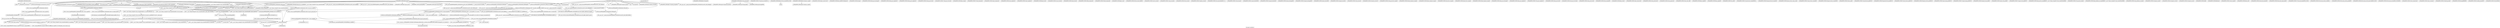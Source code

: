 digraph "Call graph: fix_deform.ll" {
	label="Call graph: fix_deform.ll";

	Node0x55eb6cff1480 [shape=record,label="{_ZN9LAMMPS_NS9FixDeformC2EPNS_6LAMMPSEiPPc}"];
	Node0x55eb6cff1480 -> Node0x55eb6cfaf610;
	Node0x55eb6cff1480 -> Node0x55eb6cec0540;
	Node0x55eb6cff1480 -> Node0x55eb6cf77fa0;
	Node0x55eb6cff1480 -> Node0x55eb6ce97ab0;
	Node0x55eb6cff1480 -> Node0x55eb6ce8b6c0;
	Node0x55eb6cff1480 -> Node0x55eb6ce8ef50;
	Node0x55eb6cff1480 -> Node0x55eb6d07ab10;
	Node0x55eb6cff1480 -> Node0x55eb6d066220;
	Node0x55eb6cff1480 -> Node0x55eb6d04f4e0;
	Node0x55eb6cff1480 -> Node0x55eb6cff2d60;
	Node0x55eb6cff1480 -> Node0x55eb6cffca30;
	Node0x55eb6cff1480 -> Node0x55eb6cef4bb0;
	Node0x55eb6cff1480 -> Node0x55eb6d00ab60;
	Node0x55eb6cff1480 -> Node0x55eb6d07b720;
	Node0x55eb6cff1480 -> Node0x55eb6cf00810;
	Node0x55eb6cff1480 -> Node0x55eb6cf31d10;
	Node0x55eb6cff1480 -> Node0x55eb6cf41eb0;
	Node0x55eb6cff1480 -> Node0x55eb6d0c7560;
	Node0x55eb6cff1480 -> Node0x55eb6cf6fea0;
	Node0x55eb6cff1480 -> Node0x55eb6cef9870;
	Node0x55eb6cff1480 -> Node0x55eb6cfd30e0;
	Node0x55eb6cfaf610 [shape=record,label="{_ZN9LAMMPS_NS3FixC2EPNS_6LAMMPSEiPPc}"];
	Node0x55eb6cecd290 [shape=record,label="{sqrt}"];
	Node0x55eb6cecebc0 [shape=record,label="{llvm.fabs.f64}"];
	Node0x55eb6cecf450 [shape=record,label="{_ZN9LAMMPS_NS6Modify15addstep_computeEl}"];
	Node0x55eb6ced0d90 [shape=record,label="{_ZNSt6vectorIPN9LAMMPS_NS3FixESaIS2_EE5beginEv}"];
	Node0x55eb6ced0d90 -> Node0x55eb6ced7160;
	Node0x55eb6cec0540 [shape=record,label="{_ZNSt6vectorIPN9LAMMPS_NS3FixESaIS2_EEC2Ev}"];
	Node0x55eb6cec0540 -> Node0x55eb6ce8f0f0;
	Node0x55eb6d07ab10 [shape=record,label="{_ZN9LAMMPS_NS5Error3allERKNSt7__cxx1112basic_stringIcSt11char_traitsIcESaIcEEEiS8_}"];
	Node0x55eb6cf77fa0 [shape=record,label="{_ZNSaIcEC1Ev}"];
	Node0x55eb6ce97ab0 [shape=record,label="{_ZNSt7__cxx1112basic_stringIcSt11char_traitsIcESaIcEEC2IS3_EEPKcRKS3_}"];
	Node0x55eb6ce97ab0 -> Node0x55eb6d0bfd00;
	Node0x55eb6ce97ab0 -> Node0x55eb6ce8ccd0;
	Node0x55eb6ce97ab0 -> Node0x55eb6d0e8c60;
	Node0x55eb6ce97ab0 -> Node0x55eb6ce8c270;
	Node0x55eb6ce97ab0 -> Node0x55eb6ce8ada0;
	Node0x55eb6ce8b4c0 [shape=record,label="{__gxx_personality_v0}"];
	Node0x55eb6d066220 [shape=record,label="{_ZNSt7__cxx1112basic_stringIcSt11char_traitsIcESaIcEED1Ev}"];
	Node0x55eb6d04f4e0 [shape=record,label="{_ZNSaIcED1Ev}"];
	Node0x55eb6cef4bb0 [shape=record,label="{_ZN9LAMMPS_NS5utils8inumericEPKciS2_bPNS_6LAMMPSE}"];
	Node0x55eb6cfd30e0 [shape=record,label="{_Znam}"];
	Node0x55eb6cef9870 [shape=record,label="{llvm.memset.p0.i64}"];
	Node0x55eb6d0c7560 [shape=record,label="{strcmp}"];
	Node0x55eb6cf6fea0 [shape=record,label="{_ZN9LAMMPS_NS5utils7numericEPKciS2_bPNS_6LAMMPSE}"];
	Node0x55eb6cf41eb0 [shape=record,label="{strstr}"];
	Node0x55eb6cf31d10 [shape=record,label="{_ZdaPv}"];
	Node0x55eb6cf00810 [shape=record,label="{_ZN9LAMMPS_NS5utils6strdupERKNSt7__cxx1112basic_stringIcSt11char_traitsIcESaIcEEE}"];
	Node0x55eb6d07b720 [shape=record,label="{_ZN9LAMMPS_NS9FixDeform7optionsEiPPc}"];
	Node0x55eb6d07b720 -> Node0x55eb6cf77fa0;
	Node0x55eb6d07b720 -> Node0x55eb6ce97ab0;
	Node0x55eb6d07b720 -> Node0x55eb6d04f4e0;
	Node0x55eb6d07b720 -> Node0x55eb6d066220;
	Node0x55eb6d07b720 -> Node0x55eb6d07ab10;
	Node0x55eb6d07b720 -> Node0x55eb6cf27790;
	Node0x55eb6d07b720 -> Node0x55eb6d0c7560;
	Node0x55eb6d00ab60 [shape=record,label="{_Znwm}"];
	Node0x55eb6cffca30 [shape=record,label="{_ZN9LAMMPS_NS9IrregularC1EPNS_6LAMMPSE}"];
	Node0x55eb6cff2d60 [shape=record,label="{_ZdlPv}"];
	Node0x55eb6ce8ef50 [shape=record,label="{_ZNSt6vectorIPN9LAMMPS_NS3FixESaIS2_EED2Ev}"];
	Node0x55eb6ce8ef50 -> Node0x55eb6cf751f0;
	Node0x55eb6ce8ef50 -> Node0x55eb6cef97e0;
	Node0x55eb6ce8ef50 -> Node0x55eb6cf4e2b0;
	Node0x55eb6ce8ef50 -> Node0x55eb6cf2a520;
	Node0x55eb6ce8b6c0 [shape=record,label="{_ZN9LAMMPS_NS3FixD2Ev}"];
	Node0x55eb6d0fe000 [shape=record,label="{_ZN9LAMMPS_NS9FixDeformD2Ev}"];
	Node0x55eb6d0fe000 -> Node0x55eb6cf31d10;
	Node0x55eb6d0fe000 -> Node0x55eb6ce8b6c0;
	Node0x55eb6d0fe000 -> Node0x55eb6ce8ef50;
	Node0x55eb6cf2a5b0 [shape=record,label="{_ZN9LAMMPS_NS9FixDeformD0Ev}"];
	Node0x55eb6cf2a5b0 -> Node0x55eb6cff2d60;
	Node0x55eb6d0cb180 [shape=record,label="{_ZN9LAMMPS_NS9FixDeform7setmaskEv}"];
	Node0x55eb6ce8c400 [shape=record,label="{_ZN9LAMMPS_NS9FixDeform4initEv}"];
	Node0x55eb6ce8c400 -> Node0x55eb6cf77fa0;
	Node0x55eb6ce8c400 -> Node0x55eb6ce97ab0;
	Node0x55eb6ce8c400 -> Node0x55eb6ce8c320;
	Node0x55eb6ce8c400 -> Node0x55eb6ce8f060;
	Node0x55eb6ce8c400 -> Node0x55eb6ce8ef50;
	Node0x55eb6ce8c400 -> Node0x55eb6d066220;
	Node0x55eb6ce8c400 -> Node0x55eb6d04f4e0;
	Node0x55eb6ce8c400 -> Node0x55eb6ceb36f0;
	Node0x55eb6ce8c400 -> Node0x55eb6ceb19b0;
	Node0x55eb6ce8c400 -> Node0x55eb6ceb1120;
	Node0x55eb6ce8c400 -> Node0x55eb6ceafb10;
	Node0x55eb6ce8c400 -> Node0x55eb6d07ab10;
	Node0x55eb6ce8c400 -> Node0x55eb6cead570;
	Node0x55eb6ce8c400 -> Node0x55eb6ceacce0;
	Node0x55eb6ce8c400 -> Node0x55eb6cea4a80;
	Node0x55eb6ce8c400 -> Node0x55eb6ceeb730;
	Node0x55eb6ce8c400 -> Node0x55eb6cf22950;
	Node0x55eb6ce8c400 -> Node0x55eb6ceb25f0;
	Node0x55eb6ce8c400 -> Node0x55eb6ce8dea0;
	Node0x55eb6ce8c400 -> Node0x55eb6ceb5660;
	Node0x55eb6ce8c400 -> Node0x55eb6cf7b5d0;
	Node0x55eb6ce8c320 [shape=record,label="{_ZNK9LAMMPS_NS6Modify16get_fix_by_styleERKNSt7__cxx1112basic_stringIcSt11char_traitsIcESaIcEEE}"];
	Node0x55eb6ce8f060 [shape=record,label="{_ZNKSt6vectorIPN9LAMMPS_NS3FixESaIS2_EE4sizeEv}"];
	Node0x55eb6ce8dea0 [shape=record,label="{_ZN9LAMMPS_NS8Variable4findEPKc}"];
	Node0x55eb6cf7b5d0 [shape=record,label="{_ZN9LAMMPS_NS8Variable10equalstyleEi}"];
	Node0x55eb6cf22950 [shape=record,label="{llvm.fmuladd.f64}"];
	Node0x55eb6ceb5660 [shape=record,label="{exp}"];
	Node0x55eb6ceb25f0 [shape=record,label="{sin}"];
	Node0x55eb6ceeb730 [shape=record,label="{_ZNSt6vectorIPN9LAMMPS_NS3FixESaIS2_EE5clearEv}"];
	Node0x55eb6ceeb730 -> Node0x55eb6ceb8230;
	Node0x55eb6cea4a80 [shape=record,label="{_ZN9LAMMPS_NS6Modify12get_fix_listEv}"];
	Node0x55eb6ceacce0 [shape=record,label="{_ZNKSt6vectorIPN9LAMMPS_NS3FixESaIS2_EE5beginEv}"];
	Node0x55eb6ceacce0 -> Node0x55eb6ceb9de0;
	Node0x55eb6cead570 [shape=record,label="{_ZNKSt6vectorIPN9LAMMPS_NS3FixESaIS2_EE3endEv}"];
	Node0x55eb6cead570 -> Node0x55eb6ceb9de0;
	Node0x55eb6ceafb10 [shape=record,label="{_ZN9__gnu_cxxneIPKPN9LAMMPS_NS3FixESt6vectorIS3_SaIS3_EEEEbRKNS_17__normal_iteratorIT_T0_EESE_}"];
	Node0x55eb6ceafb10 -> Node0x55eb6cebc390;
	Node0x55eb6ceb1120 [shape=record,label="{_ZNK9__gnu_cxx17__normal_iteratorIPKPN9LAMMPS_NS3FixESt6vectorIS3_SaIS3_EEEdeEv}"];
	Node0x55eb6ceb19b0 [shape=record,label="{_ZNSt6vectorIPN9LAMMPS_NS3FixESaIS2_EE9push_backERKS2_}"];
	Node0x55eb6ceb19b0 -> Node0x55eb6cebe2b0;
	Node0x55eb6ceb19b0 -> Node0x55eb6cebeb40;
	Node0x55eb6ceb19b0 -> Node0x55eb6cec0470;
	Node0x55eb6ceb36f0 [shape=record,label="{_ZN9__gnu_cxx17__normal_iteratorIPKPN9LAMMPS_NS3FixESt6vectorIS3_SaIS3_EEEppEv}"];
	Node0x55eb6cec2690 [shape=record,label="{_ZN9LAMMPS_NS9FixDeform12pre_exchangeEv}"];
	Node0x55eb6cec2690 -> Node0x55eb6cec5270;
	Node0x55eb6cec2690 -> Node0x55eb6cec34d0;
	Node0x55eb6cec2690 -> Node0x55eb6cec4a40;
	Node0x55eb6cec34d0 [shape=record,label="{_ZN9LAMMPS_NS6Domain10image_flipEiii}"];
	Node0x55eb6cec4a40 [shape=record,label="{_ZN9LAMMPS_NS6Domain5remapEPdRi}"];
	Node0x55eb6cec5270 [shape=record,label="{_ZN9LAMMPS_NS9Irregular13migrate_atomsEiiPi}"];
	Node0x55eb6cec8d70 [shape=record,label="{_ZN9LAMMPS_NS9FixDeform11end_of_stepEv}"];
	Node0x55eb6cec8d70 -> Node0x55eb6ceca340;
	Node0x55eb6cec8d70 -> Node0x55eb6ceb5660;
	Node0x55eb6cec8d70 -> Node0x55eb6cf22950;
	Node0x55eb6cec8d70 -> Node0x55eb6ced3b80;
	Node0x55eb6cec8d70 -> Node0x55eb6ceb25f0;
	Node0x55eb6cec8d70 -> Node0x55eb6ced2f20;
	Node0x55eb6cec8d70 -> Node0x55eb6ced2690;
	Node0x55eb6cec8d70 -> Node0x55eb6cebeb40;
	Node0x55eb6cec8d70 -> Node0x55eb6d0f4dd0;
	Node0x55eb6cec8d70 -> Node0x55eb6cecc140;
	Node0x55eb6cec8d70 -> Node0x55eb6ced0d90;
	Node0x55eb6cec8d70 -> Node0x55eb6cecf450;
	Node0x55eb6cec8d70 -> Node0x55eb6cecebc0;
	Node0x55eb6cec8d70 -> Node0x55eb6cecd290;
	Node0x55eb6ceca340 [shape=record,label="{_ZN9LAMMPS_NS6Modify17clearstep_computeEv}"];
	Node0x55eb6d0f4dd0 [shape=record,label="{cos}"];
	Node0x55eb6cecc140 [shape=record,label="{_ZN9LAMMPS_NS8Variable13compute_equalEi}"];
	Node0x55eb6cf82910 [shape=record,label="{_ZN9LAMMPS_NS3Fix17read_data_sectionEPciS1_i}"];
	Node0x55eb6cebeb40 [shape=record,label="{_ZNSt6vectorIPN9LAMMPS_NS3FixESaIS2_EE3endEv}"];
	Node0x55eb6cebeb40 -> Node0x55eb6ced7160;
	Node0x55eb6ced2690 [shape=record,label="{_ZN9__gnu_cxxneIPPN9LAMMPS_NS3FixESt6vectorIS3_SaIS3_EEEEbRKNS_17__normal_iteratorIT_T0_EESD_}"];
	Node0x55eb6ced2690 -> Node0x55eb6ced9330;
	Node0x55eb6ced2f20 [shape=record,label="{_ZNK9__gnu_cxx17__normal_iteratorIPPN9LAMMPS_NS3FixESt6vectorIS3_SaIS3_EEEdeEv}"];
	Node0x55eb6ced3b80 [shape=record,label="{_ZN9__gnu_cxx17__normal_iteratorIPPN9LAMMPS_NS3FixESt6vectorIS3_SaIS3_EEEppEv}"];
	Node0x55eb6cedbbb0 [shape=record,label="{_ZN9LAMMPS_NS9FixDeform13write_restartEP8_IO_FILE}"];
	Node0x55eb6cedbbb0 -> Node0x55eb6cedc440;
	Node0x55eb6cedc440 [shape=record,label="{fwrite}"];
	Node0x55eb6ceddd80 [shape=record,label="{_ZN9LAMMPS_NS9FixDeform7restartEPc}"];
	Node0x55eb6ceddd80 -> Node0x55eb6cf77fa0;
	Node0x55eb6ceddd80 -> Node0x55eb6ce97ab0;
	Node0x55eb6ceddd80 -> Node0x55eb6d04f4e0;
	Node0x55eb6ceddd80 -> Node0x55eb6d066220;
	Node0x55eb6ceddd80 -> Node0x55eb6d07ab10;
	Node0x55eb6cf27790 [shape=record,label="{_ZN9LAMMPS_NS5utils7logicalEPKciS2_bPNS_6LAMMPSE}"];
	Node0x55eb6cee08b0 [shape=record,label="{_ZN9LAMMPS_NS9FixDeform12memory_usageEv}"];
	Node0x55eb6cee08b0 -> Node0x55eb6cee1730;
	Node0x55eb6cee1730 [shape=record,label="{_ZN9LAMMPS_NS9Irregular12memory_usageEv}"];
	Node0x55eb6cee37f0 [shape=record,label="{_ZN9LAMMPS_NS3Fix16post_constructorEv}"];
	Node0x55eb6cee5130 [shape=record,label="{_ZN9LAMMPS_NS3Fix9init_listEiPNS_9NeighListE}"];
	Node0x55eb6cee5fe0 [shape=record,label="{_ZN9LAMMPS_NS3Fix5setupEi}"];
	Node0x55eb6cee6e60 [shape=record,label="{_ZN9LAMMPS_NS3Fix18setup_pre_exchangeEv}"];
	Node0x55eb6cee8360 [shape=record,label="{_ZN9LAMMPS_NS3Fix18setup_pre_neighborEv}"];
	Node0x55eb6cee8b90 [shape=record,label="{_ZN9LAMMPS_NS3Fix19setup_post_neighborEv}"];
	Node0x55eb6ceea350 [shape=record,label="{_ZN9LAMMPS_NS3Fix15setup_pre_forceEi}"];
	Node0x55eb6ceeb1f0 [shape=record,label="{_ZN9LAMMPS_NS3Fix17setup_pre_reverseEii}"];
	Node0x55eb6ceebc50 [shape=record,label="{_ZN9LAMMPS_NS3Fix9min_setupEi}"];
	Node0x55eb6ceec5a0 [shape=record,label="{_ZN9LAMMPS_NS3Fix17initial_integrateEi}"];
	Node0x55eb6ceed8b0 [shape=record,label="{_ZN9LAMMPS_NS3Fix14post_integrateEv}"];
	Node0x55eb6ceee920 [shape=record,label="{_ZN9LAMMPS_NS3Fix12pre_neighborEv}"];
	Node0x55eb6ceef150 [shape=record,label="{_ZN9LAMMPS_NS3Fix13post_neighborEv}"];
	Node0x55eb6cef08f0 [shape=record,label="{_ZN9LAMMPS_NS3Fix9pre_forceEi}"];
	Node0x55eb6cef1e00 [shape=record,label="{_ZN9LAMMPS_NS3Fix11pre_reverseEii}"];
	Node0x55eb6cef2650 [shape=record,label="{_ZN9LAMMPS_NS3Fix10post_forceEi}"];
	Node0x55eb6cef4e80 [shape=record,label="{_ZN9LAMMPS_NS3Fix15final_integrateEv}"];
	Node0x55eb6cefc3d0 [shape=record,label="{_ZN9LAMMPS_NS3Fix15fused_integrateEi}"];
	Node0x55eb6cefcc80 [shape=record,label="{_ZN9LAMMPS_NS3Fix8post_runEv}"];
	Node0x55eb6cf00ae0 [shape=record,label="{_ZN9LAMMPS_NS3Fix18write_restart_fileEPKc}"];
	Node0x55eb6cf01390 [shape=record,label="{_ZN9LAMMPS_NS3Fix11grow_arraysEi}"];
	Node0x55eb6cf043f0 [shape=record,label="{_ZN9LAMMPS_NS3Fix11copy_arraysEiii}"];
	Node0x55eb6cf05310 [shape=record,label="{_ZN9LAMMPS_NS3Fix10set_arraysEi}"];
	Node0x55eb6cf06190 [shape=record,label="{_ZN9LAMMPS_NS3Fix13update_arraysEii}"];
	Node0x55eb6cf07ec0 [shape=record,label="{_ZN9LAMMPS_NS3Fix12set_moleculeEiiiPdS1_S1_}"];
	Node0x55eb6cf092a0 [shape=record,label="{_ZN9LAMMPS_NS3Fix11clear_bonusEv}"];
	Node0x55eb6cf0abe0 [shape=record,label="{_ZN9LAMMPS_NS3Fix11pack_borderEiPiPd}"];
	Node0x55eb6cf0c4e0 [shape=record,label="{_ZN9LAMMPS_NS3Fix13unpack_borderEiiPd}"];
	Node0x55eb6cf0cd70 [shape=record,label="{_ZN9LAMMPS_NS3Fix13pack_exchangeEiPd}"];
	Node0x55eb6cf0e6b0 [shape=record,label="{_ZN9LAMMPS_NS3Fix15unpack_exchangeEiPd}"];
	Node0x55eb6cf0ffb0 [shape=record,label="{_ZN9LAMMPS_NS3Fix12pack_restartEiPd}"];
	Node0x55eb6cf10840 [shape=record,label="{_ZN9LAMMPS_NS3Fix14unpack_restartEii}"];
	Node0x55eb6cf12180 [shape=record,label="{_ZN9LAMMPS_NS3Fix12size_restartEi}"];
	Node0x55eb6cf13a80 [shape=record,label="{_ZN9LAMMPS_NS3Fix15maxsize_restartEv}"];
	Node0x55eb6cf14310 [shape=record,label="{_ZN9LAMMPS_NS3Fix21setup_pre_force_respaEii}"];
	Node0x55eb6cf15c50 [shape=record,label="{_ZN9LAMMPS_NS3Fix23initial_integrate_respaEiii}"];
	Node0x55eb6cf179e0 [shape=record,label="{_ZN9LAMMPS_NS3Fix20post_integrate_respaEii}"];
	Node0x55eb6cf18210 [shape=record,label="{_ZN9LAMMPS_NS3Fix15pre_force_respaEiii}"];
	Node0x55eb6cf198b0 [shape=record,label="{_ZN9LAMMPS_NS3Fix16post_force_respaEiii}"];
	Node0x55eb6cf1a7d0 [shape=record,label="{_ZN9LAMMPS_NS3Fix21final_integrate_respaEii}"];
	Node0x55eb6cf1b650 [shape=record,label="{_ZN9LAMMPS_NS3Fix16min_pre_exchangeEv}"];
	Node0x55eb6cf1d030 [shape=record,label="{_ZN9LAMMPS_NS3Fix16min_pre_neighborEv}"];
	Node0x55eb6cf1d860 [shape=record,label="{_ZN9LAMMPS_NS3Fix17min_post_neighborEv}"];
	Node0x55eb6cf1ec40 [shape=record,label="{_ZN9LAMMPS_NS3Fix13min_pre_forceEi}"];
	Node0x55eb6cf1fa90 [shape=record,label="{_ZN9LAMMPS_NS3Fix15min_pre_reverseEii}"];
	Node0x55eb6cf20910 [shape=record,label="{_ZN9LAMMPS_NS3Fix14min_post_forceEi}"];
	Node0x55eb6cf21f80 [shape=record,label="{_ZN9LAMMPS_NS3Fix10min_energyEPd}"];
	Node0x55eb6cf22700 [shape=record,label="{_ZN9LAMMPS_NS3Fix9min_storeEv}"];
	Node0x55eb6cf237d0 [shape=record,label="{_ZN9LAMMPS_NS3Fix14min_clearstoreEv}"];
	Node0x55eb6cf25b20 [shape=record,label="{_ZN9LAMMPS_NS3Fix13min_pushstoreEv}"];
	Node0x55eb6cf26370 [shape=record,label="{_ZN9LAMMPS_NS3Fix12min_popstoreEv}"];
	Node0x55eb6cf287b0 [shape=record,label="{_ZN9LAMMPS_NS3Fix13min_reset_refEv}"];
	Node0x55eb6cf2f3a0 [shape=record,label="{_ZN9LAMMPS_NS3Fix8min_stepEdPd}"];
	Node0x55eb6cf30170 [shape=record,label="{_ZN9LAMMPS_NS3Fix9max_alphaEPd}"];
	Node0x55eb6cf32360 [shape=record,label="{_ZN9LAMMPS_NS3Fix7min_dofEv}"];
	Node0x55eb6cf331f0 [shape=record,label="{_ZN9LAMMPS_NS3Fix17pack_forward_commEiPiPdiS1_}"];
	Node0x55eb6cf353e0 [shape=record,label="{_ZN9LAMMPS_NS3Fix19unpack_forward_commEiiPd}"];
	Node0x55eb6cf36270 [shape=record,label="{_ZN9LAMMPS_NS3Fix22pack_reverse_comm_sizeEii}"];
	Node0x55eb6cf38530 [shape=record,label="{_ZN9LAMMPS_NS3Fix17pack_reverse_commEiiPd}"];
	Node0x55eb6cf39df0 [shape=record,label="{_ZN9LAMMPS_NS3Fix19unpack_reverse_commEiPiPd}"];
	Node0x55eb6cf3a5b0 [shape=record,label="{_ZN9LAMMPS_NS3Fix10reset_gridEv}"];
	Node0x55eb6cf3b160 [shape=record,label="{_ZN9LAMMPS_NS3Fix17pack_forward_gridEiPviPi}"];
	Node0x55eb6cf3b1e0 [shape=record,label="{_ZN9LAMMPS_NS3Fix19unpack_forward_gridEiPviPi}"];
	Node0x55eb6cf3bac0 [shape=record,label="{_ZN9LAMMPS_NS3Fix17pack_reverse_gridEiPviPi}"];
	Node0x55eb6cf3c530 [shape=record,label="{_ZN9LAMMPS_NS3Fix19unpack_reverse_gridEiPviPi}"];
	Node0x55eb6cf3e560 [shape=record,label="{_ZN9LAMMPS_NS3Fix15pack_remap_gridEiPviPi}"];
	Node0x55eb6cf3edd0 [shape=record,label="{_ZN9LAMMPS_NS3Fix17unpack_remap_gridEiPviPi}"];
	Node0x55eb6cf3f9c0 [shape=record,label="{_ZN9LAMMPS_NS3Fix16unpack_read_gridEiPc}"];
	Node0x55eb6cf42180 [shape=record,label="{_ZN9LAMMPS_NS3Fix15pack_write_gridEiPv}"];
	Node0x55eb6cf42a30 [shape=record,label="{_ZN9LAMMPS_NS3Fix17unpack_write_gridEiPvPi}"];
	Node0x55eb6cf4ffb0 [shape=record,label="{_ZN9LAMMPS_NS3Fix16get_grid_by_nameERKNSt7__cxx1112basic_stringIcSt11char_traitsIcESaIcEEERi}"];
	Node0x55eb6cf532c0 [shape=record,label="{_ZN9LAMMPS_NS3Fix17get_grid_by_indexEi}"];
	Node0x55eb6cf577f0 [shape=record,label="{_ZN9LAMMPS_NS3Fix20get_griddata_by_nameEiRKNSt7__cxx1112basic_stringIcSt11char_traitsIcESaIcEEERi}"];
	Node0x55eb6cf5ca00 [shape=record,label="{_ZN9LAMMPS_NS3Fix21get_griddata_by_indexEi}"];
	Node0x55eb6cf6bf70 [shape=record,label="{_ZN9LAMMPS_NS3Fix14compute_scalarEv}"];
	Node0x55eb6cf6c820 [shape=record,label="{_ZN9LAMMPS_NS3Fix14compute_vectorEi}"];
	Node0x55eb6cf70170 [shape=record,label="{_ZN9LAMMPS_NS3Fix13compute_arrayEii}"];
	Node0x55eb6cf70a20 [shape=record,label="{_ZN9LAMMPS_NS3Fix3dofEi}"];
	Node0x55eb6cf7b9d0 [shape=record,label="{_ZN9LAMMPS_NS3Fix6deformEi}"];
	Node0x55eb6cf7c6a0 [shape=record,label="{_ZN9LAMMPS_NS3Fix12reset_targetEd}"];
	Node0x55eb6cf7ef60 [shape=record,label="{_ZN9LAMMPS_NS3Fix8reset_dtEv}"];
	Node0x55eb6cf817d0 [shape=record,label="{_ZN9LAMMPS_NS3Fix16read_data_headerEPc}"];
	Node0x55eb6cf83140 [shape=record,label="{_ZN9LAMMPS_NS3Fix20read_data_skip_linesEPc}"];
	Node0x55eb6cf83f40 [shape=record,label="{_ZN9LAMMPS_NS3Fix17write_data_headerEP8_IO_FILEi}"];
	Node0x55eb6cf855d0 [shape=record,label="{_ZN9LAMMPS_NS3Fix23write_data_section_sizeEiRiS1_}"];
	Node0x55eb6cf86e20 [shape=record,label="{_ZN9LAMMPS_NS3Fix23write_data_section_packEiPPd}"];
	Node0x55eb6cf875f0 [shape=record,label="{_ZN9LAMMPS_NS3Fix26write_data_section_keywordEiP8_IO_FILE}"];
	Node0x55eb6cf889d0 [shape=record,label="{_ZN9LAMMPS_NS3Fix18write_data_sectionEiP8_IO_FILEiPPdi}"];
	Node0x55eb6cf89d60 [shape=record,label="{_ZN9LAMMPS_NS3Fix13zero_momentumEv}"];
	Node0x55eb6cf8a5f0 [shape=record,label="{_ZN9LAMMPS_NS3Fix13zero_rotationEv}"];
	Node0x55eb6cf8bc50 [shape=record,label="{_ZN9LAMMPS_NS3Fix15rebuild_specialEv}"];
	Node0x55eb6cf8cb10 [shape=record,label="{_ZN9LAMMPS_NS3Fix5imageERPiRPPd}"];
	Node0x55eb6cf8d670 [shape=record,label="{_ZN9LAMMPS_NS3Fix12modify_paramEiPPc}"];
	Node0x55eb6cf85130 [shape=record,label="{_ZN9LAMMPS_NS3Fix7extractEPKcRi}"];
	Node0x55eb6ce8f0f0 [shape=record,label="{_ZNSt12_Vector_baseIPN9LAMMPS_NS3FixESaIS2_EEC2Ev}"];
	Node0x55eb6ce8f0f0 -> Node0x55eb6cf91520;
	Node0x55eb6cf91520 [shape=record,label="{_ZNSt12_Vector_baseIPN9LAMMPS_NS3FixESaIS2_EE12_Vector_implC2Ev}"];
	Node0x55eb6cf91520 -> Node0x55eb6cf92850;
	Node0x55eb6cf91520 -> Node0x55eb6cf94a60;
	Node0x55eb6cf92850 [shape=record,label="{_ZNSaIPN9LAMMPS_NS3FixEEC2Ev}"];
	Node0x55eb6cf92850 -> Node0x55eb6cf95c00;
	Node0x55eb6cf94a60 [shape=record,label="{_ZNSt12_Vector_baseIPN9LAMMPS_NS3FixESaIS2_EE17_Vector_impl_dataC2Ev}"];
	Node0x55eb6cf95c00 [shape=record,label="{_ZN9__gnu_cxx13new_allocatorIPN9LAMMPS_NS3FixEEC2Ev}"];
	Node0x55eb6cef97e0 [shape=record,label="{_ZSt8_DestroyIPPN9LAMMPS_NS3FixES2_EvT_S4_RSaIT0_E}"];
	Node0x55eb6cef97e0 -> Node0x55eb6cf97f40;
	Node0x55eb6cf751f0 [shape=record,label="{_ZNSt12_Vector_baseIPN9LAMMPS_NS3FixESaIS2_EE19_M_get_Tp_allocatorEv}"];
	Node0x55eb6cf2a520 [shape=record,label="{__clang_call_terminate}"];
	Node0x55eb6cf2a520 -> Node0x55eb6cf9c810;
	Node0x55eb6cf2a520 -> Node0x55eb6cf9ebb0;
	Node0x55eb6cf9c810 [shape=record,label="{__cxa_begin_catch}"];
	Node0x55eb6cf9ebb0 [shape=record,label="{_ZSt9terminatev}"];
	Node0x55eb6cf4e2b0 [shape=record,label="{_ZNSt12_Vector_baseIPN9LAMMPS_NS3FixESaIS2_EED2Ev}"];
	Node0x55eb6cf4e2b0 -> Node0x55eb6cf9fa20;
	Node0x55eb6cf4e2b0 -> Node0x55eb6cfa2a00;
	Node0x55eb6cf4e2b0 -> Node0x55eb6cf2a520;
	Node0x55eb6cf97f40 [shape=record,label="{_ZSt8_DestroyIPPN9LAMMPS_NS3FixEEvT_S4_}"];
	Node0x55eb6cf97f40 -> Node0x55eb6cfa4ef0;
	Node0x55eb6cfa4ef0 [shape=record,label="{_ZNSt12_Destroy_auxILb1EE9__destroyIPPN9LAMMPS_NS3FixEEEvT_S6_}"];
	Node0x55eb6cf9fa20 [shape=record,label="{_ZNSt12_Vector_baseIPN9LAMMPS_NS3FixESaIS2_EE13_M_deallocateEPS2_m}"];
	Node0x55eb6cf9fa20 -> Node0x55eb6cfa5d20;
	Node0x55eb6cfa2a00 [shape=record,label="{_ZNSt12_Vector_baseIPN9LAMMPS_NS3FixESaIS2_EE12_Vector_implD2Ev}"];
	Node0x55eb6cfa2a00 -> Node0x55eb6cfa7ae0;
	Node0x55eb6cfa5d20 [shape=record,label="{_ZNSt16allocator_traitsISaIPN9LAMMPS_NS3FixEEE10deallocateERS3_PS2_m}"];
	Node0x55eb6cfa5d20 -> Node0x55eb6cfa8a80;
	Node0x55eb6cfa8a80 [shape=record,label="{_ZN9__gnu_cxx13new_allocatorIPN9LAMMPS_NS3FixEE10deallocateEPS3_m}"];
	Node0x55eb6cfa8a80 -> Node0x55eb6cff2d60;
	Node0x55eb6cfa7ae0 [shape=record,label="{_ZNSaIPN9LAMMPS_NS3FixEED2Ev}"];
	Node0x55eb6cfa7ae0 -> Node0x55eb6cfab720;
	Node0x55eb6cfab720 [shape=record,label="{_ZN9__gnu_cxx13new_allocatorIPN9LAMMPS_NS3FixEED2Ev}"];
	Node0x55eb6d0bfd00 [shape=record,label="{_ZNSt7__cxx1112basic_stringIcSt11char_traitsIcESaIcEE13_M_local_dataEv}"];
	Node0x55eb6ce8ccd0 [shape=record,label="{_ZNSt7__cxx1112basic_stringIcSt11char_traitsIcESaIcEE12_Alloc_hiderC1EPcRKS3_}"];
	Node0x55eb6ce8c270 [shape=record,label="{_ZNSt7__cxx1112basic_stringIcSt11char_traitsIcESaIcEE12_M_constructIPKcEEvT_S8_}"];
	Node0x55eb6ce8c270 -> Node0x55eb6cfbf850;
	Node0x55eb6d0e8c60 [shape=record,label="{_ZNSt11char_traitsIcE6lengthEPKc}"];
	Node0x55eb6d0e8c60 -> Node0x55eb6cfc55d0;
	Node0x55eb6d0e8c60 -> Node0x55eb6cfc8b10;
	Node0x55eb6ce8ada0 [shape=record,label="{_ZNSt7__cxx1112basic_stringIcSt11char_traitsIcESaIcEE12_Alloc_hiderD2Ev}"];
	Node0x55eb6ce8ada0 -> Node0x55eb6cfc9990;
	Node0x55eb6cfbf850 [shape=record,label="{_ZNSt7__cxx1112basic_stringIcSt11char_traitsIcESaIcEE16_M_construct_auxIPKcEEvT_S8_St12__false_type}"];
	Node0x55eb6cfbf850 -> Node0x55eb6cfcc660;
	Node0x55eb6cfcc660 [shape=record,label="{_ZNSt7__cxx1112basic_stringIcSt11char_traitsIcESaIcEE12_M_constructIPKcEEvT_S8_St20forward_iterator_tag}"];
	Node0x55eb6cfcc660 -> Node0x55eb6cfd0960;
	Node0x55eb6cfcc660 -> Node0x55eb6cfd2540;
	Node0x55eb6cfcc660 -> Node0x55eb6cfdece0;
	Node0x55eb6cfcc660 -> Node0x55eb6cfeb5b0;
	Node0x55eb6cfcc660 -> Node0x55eb6cfefb00;
	Node0x55eb6cfcc660 -> Node0x55eb6cff0230;
	Node0x55eb6cfcc660 -> Node0x55eb6cff3030;
	Node0x55eb6cfcc660 -> Node0x55eb6cff3760;
	Node0x55eb6cfcc660 -> Node0x55eb6cf9c810;
	Node0x55eb6cfcc660 -> Node0x55eb6d0f2f90;
	Node0x55eb6cfcc660 -> Node0x55eb6cff9cb0;
	Node0x55eb6cfcc660 -> Node0x55eb6cffa500;
	Node0x55eb6cfcc660 -> Node0x55eb6cffbe00;
	Node0x55eb6cfcc660 -> Node0x55eb6cf2a520;
	Node0x55eb6cfd0960 [shape=record,label="{_ZN9__gnu_cxx17__is_null_pointerIKcEEbPT_}"];
	Node0x55eb6cfd2540 [shape=record,label="{_ZSt19__throw_logic_errorPKc}"];
	Node0x55eb6cfdece0 [shape=record,label="{_ZSt8distanceIPKcENSt15iterator_traitsIT_E15difference_typeES3_S3_}"];
	Node0x55eb6cfdece0 -> Node0x55eb6cffcc30;
	Node0x55eb6cfdece0 -> Node0x55eb6cffe160;
	Node0x55eb6cfefb00 [shape=record,label="{_ZNSt7__cxx1112basic_stringIcSt11char_traitsIcESaIcEE7_M_dataEPc}"];
	Node0x55eb6cfeb5b0 [shape=record,label="{_ZNSt7__cxx1112basic_stringIcSt11char_traitsIcESaIcEE9_M_createERmm}"];
	Node0x55eb6cff0230 [shape=record,label="{_ZNSt7__cxx1112basic_stringIcSt11char_traitsIcESaIcEE11_M_capacityEm}"];
	Node0x55eb6cff3760 [shape=record,label="{_ZNSt7__cxx1112basic_stringIcSt11char_traitsIcESaIcEE13_S_copy_charsEPcPKcS7_}"];
	Node0x55eb6cff3030 [shape=record,label="{_ZNKSt7__cxx1112basic_stringIcSt11char_traitsIcESaIcEE7_M_dataEv}"];
	Node0x55eb6d0f2f90 [shape=record,label="{_ZNSt7__cxx1112basic_stringIcSt11char_traitsIcESaIcEE10_M_disposeEv}"];
	Node0x55eb6cff9cb0 [shape=record,label="{__cxa_rethrow}"];
	Node0x55eb6cffa500 [shape=record,label="{__cxa_end_catch}"];
	Node0x55eb6cffbe00 [shape=record,label="{_ZNSt7__cxx1112basic_stringIcSt11char_traitsIcESaIcEE13_M_set_lengthEm}"];
	Node0x55eb6cffe160 [shape=record,label="{_ZSt10__distanceIPKcENSt15iterator_traitsIT_E15difference_typeES3_S3_St26random_access_iterator_tag}"];
	Node0x55eb6cffcc30 [shape=record,label="{_ZSt19__iterator_categoryIPKcENSt15iterator_traitsIT_E17iterator_categoryERKS3_}"];
	Node0x55eb6cfc55d0 [shape=record,label="{_ZN9__gnu_cxx11char_traitsIcE6lengthEPKc}"];
	Node0x55eb6cfc55d0 -> Node0x55eb6d009d30;
	Node0x55eb6cfc8b10 [shape=record,label="{strlen}"];
	Node0x55eb6d009d30 [shape=record,label="{_ZN9__gnu_cxx11char_traitsIcE2eqERKcS3_}"];
	Node0x55eb6cfc9990 [shape=record,label="{_ZNSaIcED2Ev}"];
	Node0x55eb6ceb8230 [shape=record,label="{_ZNSt6vectorIPN9LAMMPS_NS3FixESaIS2_EE15_M_erase_at_endEPS2_}"];
	Node0x55eb6ceb8230 -> Node0x55eb6cf751f0;
	Node0x55eb6ceb8230 -> Node0x55eb6cef97e0;
	Node0x55eb6ceb8230 -> Node0x55eb6cf2a520;
	Node0x55eb6ceb9de0 [shape=record,label="{_ZN9__gnu_cxx17__normal_iteratorIPKPN9LAMMPS_NS3FixESt6vectorIS3_SaIS3_EEEC2ERKS5_}"];
	Node0x55eb6cebc390 [shape=record,label="{_ZNK9__gnu_cxx17__normal_iteratorIPKPN9LAMMPS_NS3FixESt6vectorIS3_SaIS3_EEE4baseEv}"];
	Node0x55eb6cebe2b0 [shape=record,label="{_ZNSt16allocator_traitsISaIPN9LAMMPS_NS3FixEEE9constructIS2_JRKS2_EEEvRS3_PT_DpOT0_}"];
	Node0x55eb6cebe2b0 -> Node0x55eb6d00bab0;
	Node0x55eb6cec0470 [shape=record,label="{_ZNSt6vectorIPN9LAMMPS_NS3FixESaIS2_EE17_M_realloc_insertIJRKS2_EEEvN9__gnu_cxx17__normal_iteratorIPS2_S4_EEDpOT_}"];
	Node0x55eb6cec0470 -> Node0x55eb6d00e150;
	Node0x55eb6cec0470 -> Node0x55eb6ced0d90;
	Node0x55eb6cec0470 -> Node0x55eb6d0114e0;
	Node0x55eb6cec0470 -> Node0x55eb6d011890;
	Node0x55eb6cec0470 -> Node0x55eb6cebe2b0;
	Node0x55eb6cec0470 -> Node0x55eb6ced9330;
	Node0x55eb6cec0470 -> Node0x55eb6cf751f0;
	Node0x55eb6cec0470 -> Node0x55eb6d012230;
	Node0x55eb6cec0470 -> Node0x55eb6cf9fa20;
	Node0x55eb6d00bab0 [shape=record,label="{_ZN9__gnu_cxx13new_allocatorIPN9LAMMPS_NS3FixEE9constructIS3_JRKS3_EEEvPT_DpOT0_}"];
	Node0x55eb6d00e150 [shape=record,label="{_ZNKSt6vectorIPN9LAMMPS_NS3FixESaIS2_EE12_M_check_lenEmPKc}"];
	Node0x55eb6d00e150 -> Node0x55eb6d104730;
	Node0x55eb6d00e150 -> Node0x55eb6ce8f060;
	Node0x55eb6d00e150 -> Node0x55eb6d1047b0;
	Node0x55eb6d00e150 -> Node0x55eb6d1048e0;
	Node0x55eb6d0114e0 [shape=record,label="{_ZN9__gnu_cxxmiIPPN9LAMMPS_NS3FixESt6vectorIS3_SaIS3_EEEENS_17__normal_iteratorIT_T0_E15difference_typeERKSB_SE_}"];
	Node0x55eb6d0114e0 -> Node0x55eb6ced9330;
	Node0x55eb6d011890 [shape=record,label="{_ZNSt12_Vector_baseIPN9LAMMPS_NS3FixESaIS2_EE11_M_allocateEm}"];
	Node0x55eb6d011890 -> Node0x55eb6d104bf0;
	Node0x55eb6d012230 [shape=record,label="{_ZNSt6vectorIPN9LAMMPS_NS3FixESaIS2_EE11_S_relocateEPS2_S5_S5_RS3_}"];
	Node0x55eb6d012230 -> Node0x55eb6d104c70;
	Node0x55eb6ced9330 [shape=record,label="{_ZNK9__gnu_cxx17__normal_iteratorIPPN9LAMMPS_NS3FixESt6vectorIS3_SaIS3_EEE4baseEv}"];
	Node0x55eb6d104730 [shape=record,label="{_ZNKSt6vectorIPN9LAMMPS_NS3FixESaIS2_EE8max_sizeEv}"];
	Node0x55eb6d104730 -> Node0x55eb6d104d20;
	Node0x55eb6d104730 -> Node0x55eb6d104dd0;
	Node0x55eb6d1047b0 [shape=record,label="{_ZSt20__throw_length_errorPKc}"];
	Node0x55eb6d1048e0 [shape=record,label="{_ZSt3maxImERKT_S2_S2_}"];
	Node0x55eb6d104dd0 [shape=record,label="{_ZNSt6vectorIPN9LAMMPS_NS3FixESaIS2_EE11_S_max_sizeERKS3_}"];
	Node0x55eb6d104dd0 -> Node0x55eb6d104e50;
	Node0x55eb6d104dd0 -> Node0x55eb6d104f00;
	Node0x55eb6d104dd0 -> Node0x55eb6cf2a520;
	Node0x55eb6d104d20 [shape=record,label="{_ZNKSt12_Vector_baseIPN9LAMMPS_NS3FixESaIS2_EE19_M_get_Tp_allocatorEv}"];
	Node0x55eb6d104e50 [shape=record,label="{_ZNSt16allocator_traitsISaIPN9LAMMPS_NS3FixEEE8max_sizeERKS3_}"];
	Node0x55eb6d104e50 -> Node0x55eb6d104f80;
	Node0x55eb6d104f00 [shape=record,label="{_ZSt3minImERKT_S2_S2_}"];
	Node0x55eb6d104f80 [shape=record,label="{_ZNK9__gnu_cxx13new_allocatorIPN9LAMMPS_NS3FixEE8max_sizeEv}"];
	Node0x55eb6d104bf0 [shape=record,label="{_ZNSt16allocator_traitsISaIPN9LAMMPS_NS3FixEEE8allocateERS3_m}"];
	Node0x55eb6d104bf0 -> Node0x55eb6d105000;
	Node0x55eb6d105000 [shape=record,label="{_ZN9__gnu_cxx13new_allocatorIPN9LAMMPS_NS3FixEE8allocateEmPKv}"];
	Node0x55eb6d105000 -> Node0x55eb6d104f80;
	Node0x55eb6d105000 -> Node0x55eb6d1050e0;
	Node0x55eb6d105000 -> Node0x55eb6d00ab60;
	Node0x55eb6d1050e0 [shape=record,label="{_ZSt17__throw_bad_allocv}"];
	Node0x55eb6d104c70 [shape=record,label="{_ZNSt6vectorIPN9LAMMPS_NS3FixESaIS2_EE14_S_do_relocateEPS2_S5_S5_RS3_St17integral_constantIbLb1EE}"];
	Node0x55eb6d104c70 -> Node0x55eb6d105210;
	Node0x55eb6d105210 [shape=record,label="{_ZSt12__relocate_aIPPN9LAMMPS_NS3FixES3_SaIS2_EET0_T_S6_S5_RT1_}"];
	Node0x55eb6d105210 -> Node0x55eb6d1052c0;
	Node0x55eb6d105210 -> Node0x55eb6d105420;
	Node0x55eb6d105420 [shape=record,label="{_ZSt14__relocate_a_1IPN9LAMMPS_NS3FixES2_ENSt9enable_ifIXsr3std24__is_bitwise_relocatableIT_EE5valueEPS4_E4typeES5_S5_S5_RSaIT0_E}"];
	Node0x55eb6d105420 -> Node0x55eb6d1054a0;
	Node0x55eb6d1052c0 [shape=record,label="{_ZSt12__niter_baseIPPN9LAMMPS_NS3FixEET_S4_}"];
	Node0x55eb6d1054a0 [shape=record,label="{llvm.memmove.p0.p0.i64}"];
	Node0x55eb6ced7160 [shape=record,label="{_ZN9__gnu_cxx17__normal_iteratorIPPN9LAMMPS_NS3FixESt6vectorIS3_SaIS3_EEEC2ERKS4_}"];
}
